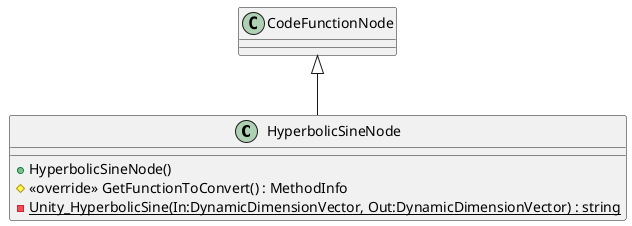@startuml
class HyperbolicSineNode {
    + HyperbolicSineNode()
    # <<override>> GetFunctionToConvert() : MethodInfo
    {static} - Unity_HyperbolicSine(In:DynamicDimensionVector, Out:DynamicDimensionVector) : string
}
CodeFunctionNode <|-- HyperbolicSineNode
@enduml
